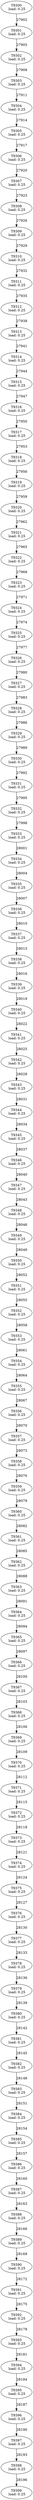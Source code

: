 digraph taskgraph {
	T9300 [label= "T9300\n load: 0.25"];
	T9301 [label= "T9301\n load: 0.25"];
	T9300 -> T9301[label=27902];
	T9302 [label= "T9302\n load: 0.25"];
	T9301 -> T9302[label=27905];
	T9303 [label= "T9303\n load: 0.25"];
	T9302 -> T9303[label=27908];
	T9304 [label= "T9304\n load: 0.25"];
	T9303 -> T9304[label=27911];
	T9305 [label= "T9305\n load: 0.25"];
	T9304 -> T9305[label=27914];
	T9306 [label= "T9306\n load: 0.25"];
	T9305 -> T9306[label=27917];
	T9307 [label= "T9307\n load: 0.25"];
	T9306 -> T9307[label=27920];
	T9308 [label= "T9308\n load: 0.25"];
	T9307 -> T9308[label=27923];
	T9309 [label= "T9309\n load: 0.25"];
	T9308 -> T9309[label=27926];
	T9310 [label= "T9310\n load: 0.25"];
	T9309 -> T9310[label=27929];
	T9311 [label= "T9311\n load: 0.25"];
	T9310 -> T9311[label=27932];
	T9312 [label= "T9312\n load: 0.25"];
	T9311 -> T9312[label=27935];
	T9313 [label= "T9313\n load: 0.25"];
	T9312 -> T9313[label=27938];
	T9314 [label= "T9314\n load: 0.25"];
	T9313 -> T9314[label=27941];
	T9315 [label= "T9315\n load: 0.25"];
	T9314 -> T9315[label=27944];
	T9316 [label= "T9316\n load: 0.25"];
	T9315 -> T9316[label=27947];
	T9317 [label= "T9317\n load: 0.25"];
	T9316 -> T9317[label=27950];
	T9318 [label= "T9318\n load: 0.25"];
	T9317 -> T9318[label=27953];
	T9319 [label= "T9319\n load: 0.25"];
	T9318 -> T9319[label=27956];
	T9320 [label= "T9320\n load: 0.25"];
	T9319 -> T9320[label=27959];
	T9321 [label= "T9321\n load: 0.25"];
	T9320 -> T9321[label=27962];
	T9322 [label= "T9322\n load: 0.25"];
	T9321 -> T9322[label=27965];
	T9323 [label= "T9323\n load: 0.25"];
	T9322 -> T9323[label=27968];
	T9324 [label= "T9324\n load: 0.25"];
	T9323 -> T9324[label=27971];
	T9325 [label= "T9325\n load: 0.25"];
	T9324 -> T9325[label=27974];
	T9326 [label= "T9326\n load: 0.25"];
	T9325 -> T9326[label=27977];
	T9327 [label= "T9327\n load: 0.25"];
	T9326 -> T9327[label=27980];
	T9328 [label= "T9328\n load: 0.25"];
	T9327 -> T9328[label=27983];
	T9329 [label= "T9329\n load: 0.25"];
	T9328 -> T9329[label=27986];
	T9330 [label= "T9330\n load: 0.25"];
	T9329 -> T9330[label=27989];
	T9331 [label= "T9331\n load: 0.25"];
	T9330 -> T9331[label=27992];
	T9332 [label= "T9332\n load: 0.25"];
	T9331 -> T9332[label=27995];
	T9333 [label= "T9333\n load: 0.25"];
	T9332 -> T9333[label=27998];
	T9334 [label= "T9334\n load: 0.25"];
	T9333 -> T9334[label=28001];
	T9335 [label= "T9335\n load: 0.25"];
	T9334 -> T9335[label=28004];
	T9336 [label= "T9336\n load: 0.25"];
	T9335 -> T9336[label=28007];
	T9337 [label= "T9337\n load: 0.25"];
	T9336 -> T9337[label=28010];
	T9338 [label= "T9338\n load: 0.25"];
	T9337 -> T9338[label=28013];
	T9339 [label= "T9339\n load: 0.25"];
	T9338 -> T9339[label=28016];
	T9340 [label= "T9340\n load: 0.25"];
	T9339 -> T9340[label=28019];
	T9341 [label= "T9341\n load: 0.25"];
	T9340 -> T9341[label=28022];
	T9342 [label= "T9342\n load: 0.25"];
	T9341 -> T9342[label=28025];
	T9343 [label= "T9343\n load: 0.25"];
	T9342 -> T9343[label=28028];
	T9344 [label= "T9344\n load: 0.25"];
	T9343 -> T9344[label=28031];
	T9345 [label= "T9345\n load: 0.25"];
	T9344 -> T9345[label=28034];
	T9346 [label= "T9346\n load: 0.25"];
	T9345 -> T9346[label=28037];
	T9347 [label= "T9347\n load: 0.25"];
	T9346 -> T9347[label=28040];
	T9348 [label= "T9348\n load: 0.25"];
	T9347 -> T9348[label=28043];
	T9349 [label= "T9349\n load: 0.25"];
	T9348 -> T9349[label=28046];
	T9350 [label= "T9350\n load: 0.25"];
	T9349 -> T9350[label=28049];
	T9351 [label= "T9351\n load: 0.25"];
	T9350 -> T9351[label=28052];
	T9352 [label= "T9352\n load: 0.25"];
	T9351 -> T9352[label=28055];
	T9353 [label= "T9353\n load: 0.25"];
	T9352 -> T9353[label=28058];
	T9354 [label= "T9354\n load: 0.25"];
	T9353 -> T9354[label=28061];
	T9355 [label= "T9355\n load: 0.25"];
	T9354 -> T9355[label=28064];
	T9356 [label= "T9356\n load: 0.25"];
	T9355 -> T9356[label=28067];
	T9357 [label= "T9357\n load: 0.25"];
	T9356 -> T9357[label=28070];
	T9358 [label= "T9358\n load: 0.25"];
	T9357 -> T9358[label=28073];
	T9359 [label= "T9359\n load: 0.25"];
	T9358 -> T9359[label=28076];
	T9360 [label= "T9360\n load: 0.25"];
	T9359 -> T9360[label=28079];
	T9361 [label= "T9361\n load: 0.25"];
	T9360 -> T9361[label=28082];
	T9362 [label= "T9362\n load: 0.25"];
	T9361 -> T9362[label=28085];
	T9363 [label= "T9363\n load: 0.25"];
	T9362 -> T9363[label=28088];
	T9364 [label= "T9364\n load: 0.25"];
	T9363 -> T9364[label=28091];
	T9365 [label= "T9365\n load: 0.25"];
	T9364 -> T9365[label=28094];
	T9366 [label= "T9366\n load: 0.25"];
	T9365 -> T9366[label=28097];
	T9367 [label= "T9367\n load: 0.25"];
	T9366 -> T9367[label=28100];
	T9368 [label= "T9368\n load: 0.25"];
	T9367 -> T9368[label=28103];
	T9369 [label= "T9369\n load: 0.25"];
	T9368 -> T9369[label=28106];
	T9370 [label= "T9370\n load: 0.25"];
	T9369 -> T9370[label=28109];
	T9371 [label= "T9371\n load: 0.25"];
	T9370 -> T9371[label=28112];
	T9372 [label= "T9372\n load: 0.25"];
	T9371 -> T9372[label=28115];
	T9373 [label= "T9373\n load: 0.25"];
	T9372 -> T9373[label=28118];
	T9374 [label= "T9374\n load: 0.25"];
	T9373 -> T9374[label=28121];
	T9375 [label= "T9375\n load: 0.25"];
	T9374 -> T9375[label=28124];
	T9376 [label= "T9376\n load: 0.25"];
	T9375 -> T9376[label=28127];
	T9377 [label= "T9377\n load: 0.25"];
	T9376 -> T9377[label=28130];
	T9378 [label= "T9378\n load: 0.25"];
	T9377 -> T9378[label=28133];
	T9379 [label= "T9379\n load: 0.25"];
	T9378 -> T9379[label=28136];
	T9380 [label= "T9380\n load: 0.25"];
	T9379 -> T9380[label=28139];
	T9381 [label= "T9381\n load: 0.25"];
	T9380 -> T9381[label=28142];
	T9382 [label= "T9382\n load: 0.25"];
	T9381 -> T9382[label=28145];
	T9383 [label= "T9383\n load: 0.25"];
	T9382 -> T9383[label=28148];
	T9384 [label= "T9384\n load: 0.25"];
	T9383 -> T9384[label=28151];
	T9385 [label= "T9385\n load: 0.25"];
	T9384 -> T9385[label=28154];
	T9386 [label= "T9386\n load: 0.25"];
	T9385 -> T9386[label=28157];
	T9387 [label= "T9387\n load: 0.25"];
	T9386 -> T9387[label=28160];
	T9388 [label= "T9388\n load: 0.25"];
	T9387 -> T9388[label=28163];
	T9389 [label= "T9389\n load: 0.25"];
	T9388 -> T9389[label=28166];
	T9390 [label= "T9390\n load: 0.25"];
	T9389 -> T9390[label=28169];
	T9391 [label= "T9391\n load: 0.25"];
	T9390 -> T9391[label=28172];
	T9392 [label= "T9392\n load: 0.25"];
	T9391 -> T9392[label=28175];
	T9393 [label= "T9393\n load: 0.25"];
	T9392 -> T9393[label=28178];
	T9394 [label= "T9394\n load: 0.25"];
	T9393 -> T9394[label=28181];
	T9395 [label= "T9395\n load: 0.25"];
	T9394 -> T9395[label=28184];
	T9396 [label= "T9396\n load: 0.25"];
	T9395 -> T9396[label=28187];
	T9397 [label= "T9397\n load: 0.25"];
	T9396 -> T9397[label=28190];
	T9398 [label= "T9398\n load: 0.25"];
	T9397 -> T9398[label=28193];
	T9399 [label= "T9399\n load: 0.25"];
	T9398 -> T9399[label=28196];
}